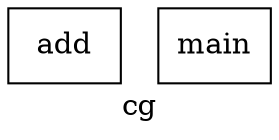 digraph "cg"{
	label="cg";


	// Define the nodes
	N1 [shape=rectangle, color=black,label="add"];
	N2 [shape=rectangle, color=black,label="main"];


	// Define the edges
}
